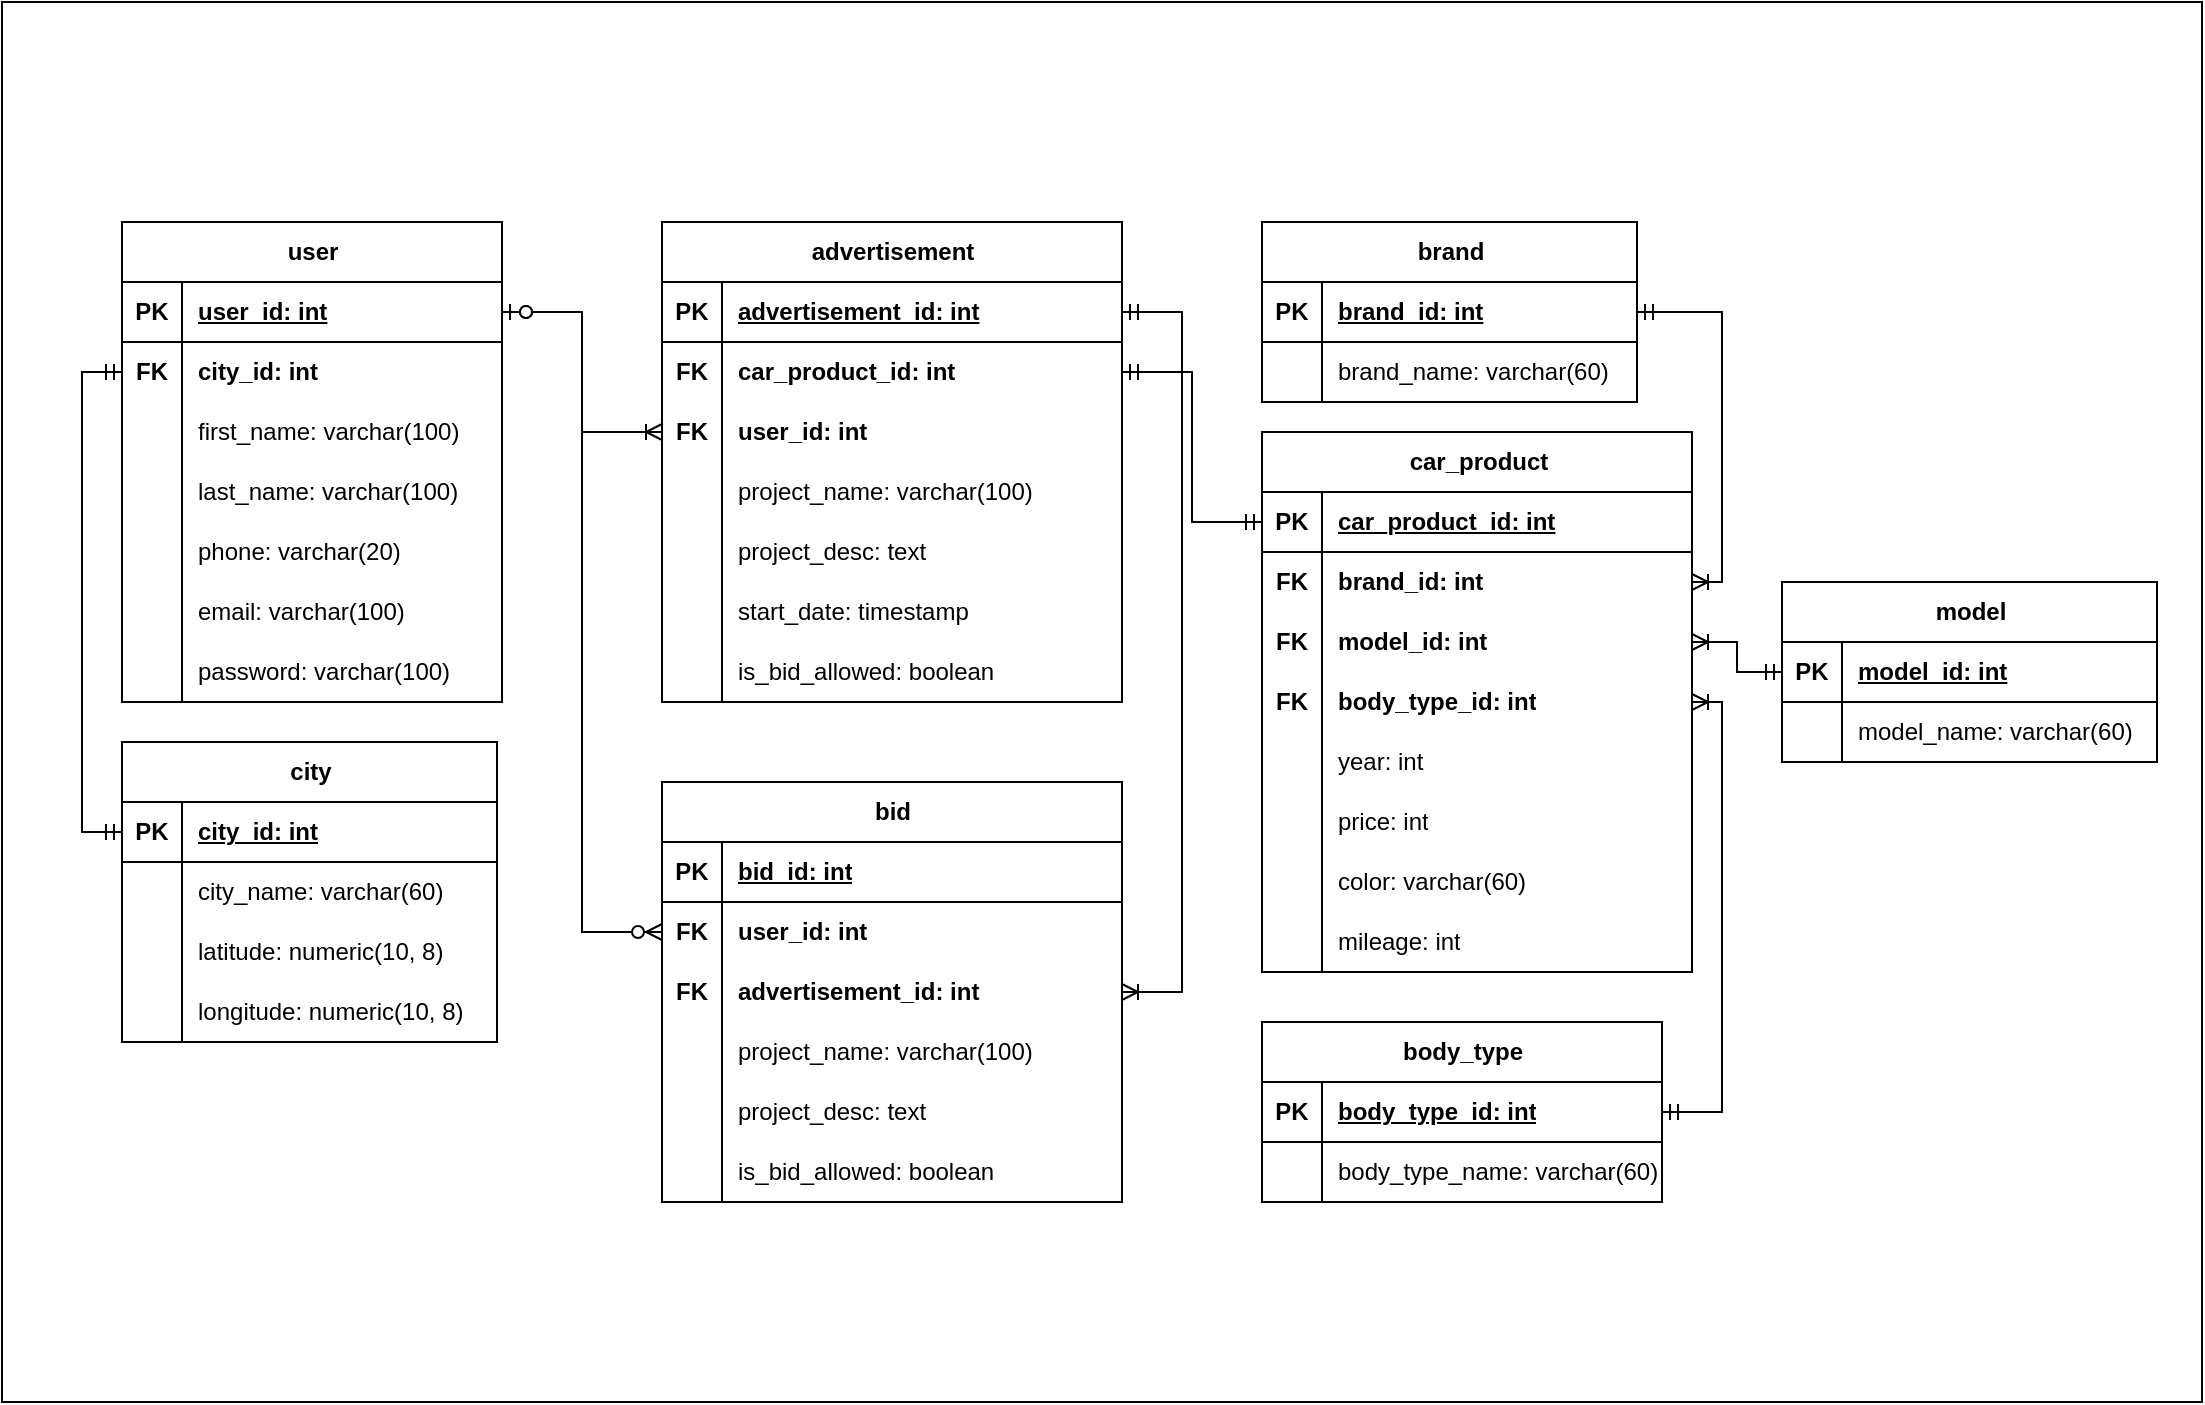 <mxfile version="21.1.2" type="device">
  <diagram name="Page-1" id="G2W9NmvGuuIv6xOR_CSA">
    <mxGraphModel dx="2284" dy="792" grid="1" gridSize="10" guides="1" tooltips="1" connect="1" arrows="1" fold="1" page="1" pageScale="1" pageWidth="850" pageHeight="1100" math="0" shadow="0">
      <root>
        <mxCell id="0" />
        <mxCell id="1" parent="0" />
        <mxCell id="LgS0YWZ09Wmk653hg-Xq-129" value="" style="rounded=0;whiteSpace=wrap;html=1;" parent="1" vertex="1">
          <mxGeometry x="-20" y="200" width="1100" height="700" as="geometry" />
        </mxCell>
        <mxCell id="LgS0YWZ09Wmk653hg-Xq-1" value="user" style="shape=table;startSize=30;container=1;collapsible=1;childLayout=tableLayout;fixedRows=1;rowLines=0;fontStyle=1;align=center;resizeLast=1;html=1;" parent="1" vertex="1">
          <mxGeometry x="40" y="310" width="190" height="240" as="geometry" />
        </mxCell>
        <mxCell id="LgS0YWZ09Wmk653hg-Xq-2" value="" style="shape=tableRow;horizontal=0;startSize=0;swimlaneHead=0;swimlaneBody=0;fillColor=none;collapsible=0;dropTarget=0;points=[[0,0.5],[1,0.5]];portConstraint=eastwest;top=0;left=0;right=0;bottom=1;" parent="LgS0YWZ09Wmk653hg-Xq-1" vertex="1">
          <mxGeometry y="30" width="190" height="30" as="geometry" />
        </mxCell>
        <mxCell id="LgS0YWZ09Wmk653hg-Xq-3" value="PK" style="shape=partialRectangle;connectable=0;fillColor=none;top=0;left=0;bottom=0;right=0;fontStyle=1;overflow=hidden;whiteSpace=wrap;html=1;" parent="LgS0YWZ09Wmk653hg-Xq-2" vertex="1">
          <mxGeometry width="30" height="30" as="geometry">
            <mxRectangle width="30" height="30" as="alternateBounds" />
          </mxGeometry>
        </mxCell>
        <mxCell id="LgS0YWZ09Wmk653hg-Xq-4" value="user_id: int" style="shape=partialRectangle;connectable=0;fillColor=none;top=0;left=0;bottom=0;right=0;align=left;spacingLeft=6;fontStyle=5;overflow=hidden;whiteSpace=wrap;html=1;" parent="LgS0YWZ09Wmk653hg-Xq-2" vertex="1">
          <mxGeometry x="30" width="160" height="30" as="geometry">
            <mxRectangle width="160" height="30" as="alternateBounds" />
          </mxGeometry>
        </mxCell>
        <mxCell id="LgS0YWZ09Wmk653hg-Xq-142" style="shape=tableRow;horizontal=0;startSize=0;swimlaneHead=0;swimlaneBody=0;fillColor=none;collapsible=0;dropTarget=0;points=[[0,0.5],[1,0.5]];portConstraint=eastwest;top=0;left=0;right=0;bottom=0;" parent="LgS0YWZ09Wmk653hg-Xq-1" vertex="1">
          <mxGeometry y="60" width="190" height="30" as="geometry" />
        </mxCell>
        <mxCell id="LgS0YWZ09Wmk653hg-Xq-143" value="&lt;b&gt;FK&lt;/b&gt;" style="shape=partialRectangle;connectable=0;fillColor=none;top=0;left=0;bottom=0;right=0;editable=1;overflow=hidden;whiteSpace=wrap;html=1;" parent="LgS0YWZ09Wmk653hg-Xq-142" vertex="1">
          <mxGeometry width="30" height="30" as="geometry">
            <mxRectangle width="30" height="30" as="alternateBounds" />
          </mxGeometry>
        </mxCell>
        <mxCell id="LgS0YWZ09Wmk653hg-Xq-144" value="&lt;b&gt;city_id: int&lt;/b&gt;" style="shape=partialRectangle;connectable=0;fillColor=none;top=0;left=0;bottom=0;right=0;align=left;spacingLeft=6;overflow=hidden;whiteSpace=wrap;html=1;" parent="LgS0YWZ09Wmk653hg-Xq-142" vertex="1">
          <mxGeometry x="30" width="160" height="30" as="geometry">
            <mxRectangle width="160" height="30" as="alternateBounds" />
          </mxGeometry>
        </mxCell>
        <mxCell id="LgS0YWZ09Wmk653hg-Xq-5" value="" style="shape=tableRow;horizontal=0;startSize=0;swimlaneHead=0;swimlaneBody=0;fillColor=none;collapsible=0;dropTarget=0;points=[[0,0.5],[1,0.5]];portConstraint=eastwest;top=0;left=0;right=0;bottom=0;" parent="LgS0YWZ09Wmk653hg-Xq-1" vertex="1">
          <mxGeometry y="90" width="190" height="30" as="geometry" />
        </mxCell>
        <mxCell id="LgS0YWZ09Wmk653hg-Xq-6" value="" style="shape=partialRectangle;connectable=0;fillColor=none;top=0;left=0;bottom=0;right=0;editable=1;overflow=hidden;whiteSpace=wrap;html=1;" parent="LgS0YWZ09Wmk653hg-Xq-5" vertex="1">
          <mxGeometry width="30" height="30" as="geometry">
            <mxRectangle width="30" height="30" as="alternateBounds" />
          </mxGeometry>
        </mxCell>
        <mxCell id="LgS0YWZ09Wmk653hg-Xq-7" value="first_name: varchar(100)&lt;span style=&quot;white-space: pre;&quot;&gt; &lt;/span&gt;" style="shape=partialRectangle;connectable=0;fillColor=none;top=0;left=0;bottom=0;right=0;align=left;spacingLeft=6;overflow=hidden;whiteSpace=wrap;html=1;" parent="LgS0YWZ09Wmk653hg-Xq-5" vertex="1">
          <mxGeometry x="30" width="160" height="30" as="geometry">
            <mxRectangle width="160" height="30" as="alternateBounds" />
          </mxGeometry>
        </mxCell>
        <mxCell id="LgS0YWZ09Wmk653hg-Xq-8" value="" style="shape=tableRow;horizontal=0;startSize=0;swimlaneHead=0;swimlaneBody=0;fillColor=none;collapsible=0;dropTarget=0;points=[[0,0.5],[1,0.5]];portConstraint=eastwest;top=0;left=0;right=0;bottom=0;" parent="LgS0YWZ09Wmk653hg-Xq-1" vertex="1">
          <mxGeometry y="120" width="190" height="30" as="geometry" />
        </mxCell>
        <mxCell id="LgS0YWZ09Wmk653hg-Xq-9" value="" style="shape=partialRectangle;connectable=0;fillColor=none;top=0;left=0;bottom=0;right=0;editable=1;overflow=hidden;whiteSpace=wrap;html=1;" parent="LgS0YWZ09Wmk653hg-Xq-8" vertex="1">
          <mxGeometry width="30" height="30" as="geometry">
            <mxRectangle width="30" height="30" as="alternateBounds" />
          </mxGeometry>
        </mxCell>
        <mxCell id="LgS0YWZ09Wmk653hg-Xq-10" value="last_name: varchar(100)" style="shape=partialRectangle;connectable=0;fillColor=none;top=0;left=0;bottom=0;right=0;align=left;spacingLeft=6;overflow=hidden;whiteSpace=wrap;html=1;" parent="LgS0YWZ09Wmk653hg-Xq-8" vertex="1">
          <mxGeometry x="30" width="160" height="30" as="geometry">
            <mxRectangle width="160" height="30" as="alternateBounds" />
          </mxGeometry>
        </mxCell>
        <mxCell id="LgS0YWZ09Wmk653hg-Xq-11" value="" style="shape=tableRow;horizontal=0;startSize=0;swimlaneHead=0;swimlaneBody=0;fillColor=none;collapsible=0;dropTarget=0;points=[[0,0.5],[1,0.5]];portConstraint=eastwest;top=0;left=0;right=0;bottom=0;" parent="LgS0YWZ09Wmk653hg-Xq-1" vertex="1">
          <mxGeometry y="150" width="190" height="30" as="geometry" />
        </mxCell>
        <mxCell id="LgS0YWZ09Wmk653hg-Xq-12" value="" style="shape=partialRectangle;connectable=0;fillColor=none;top=0;left=0;bottom=0;right=0;editable=1;overflow=hidden;whiteSpace=wrap;html=1;" parent="LgS0YWZ09Wmk653hg-Xq-11" vertex="1">
          <mxGeometry width="30" height="30" as="geometry">
            <mxRectangle width="30" height="30" as="alternateBounds" />
          </mxGeometry>
        </mxCell>
        <mxCell id="LgS0YWZ09Wmk653hg-Xq-13" value="phone: varchar(20)" style="shape=partialRectangle;connectable=0;fillColor=none;top=0;left=0;bottom=0;right=0;align=left;spacingLeft=6;overflow=hidden;whiteSpace=wrap;html=1;" parent="LgS0YWZ09Wmk653hg-Xq-11" vertex="1">
          <mxGeometry x="30" width="160" height="30" as="geometry">
            <mxRectangle width="160" height="30" as="alternateBounds" />
          </mxGeometry>
        </mxCell>
        <mxCell id="LgS0YWZ09Wmk653hg-Xq-130" style="shape=tableRow;horizontal=0;startSize=0;swimlaneHead=0;swimlaneBody=0;fillColor=none;collapsible=0;dropTarget=0;points=[[0,0.5],[1,0.5]];portConstraint=eastwest;top=0;left=0;right=0;bottom=0;" parent="LgS0YWZ09Wmk653hg-Xq-1" vertex="1">
          <mxGeometry y="180" width="190" height="30" as="geometry" />
        </mxCell>
        <mxCell id="LgS0YWZ09Wmk653hg-Xq-131" style="shape=partialRectangle;connectable=0;fillColor=none;top=0;left=0;bottom=0;right=0;editable=1;overflow=hidden;whiteSpace=wrap;html=1;" parent="LgS0YWZ09Wmk653hg-Xq-130" vertex="1">
          <mxGeometry width="30" height="30" as="geometry">
            <mxRectangle width="30" height="30" as="alternateBounds" />
          </mxGeometry>
        </mxCell>
        <mxCell id="LgS0YWZ09Wmk653hg-Xq-132" value="email: varchar(100)" style="shape=partialRectangle;connectable=0;fillColor=none;top=0;left=0;bottom=0;right=0;align=left;spacingLeft=6;overflow=hidden;whiteSpace=wrap;html=1;" parent="LgS0YWZ09Wmk653hg-Xq-130" vertex="1">
          <mxGeometry x="30" width="160" height="30" as="geometry">
            <mxRectangle width="160" height="30" as="alternateBounds" />
          </mxGeometry>
        </mxCell>
        <mxCell id="LgS0YWZ09Wmk653hg-Xq-136" style="shape=tableRow;horizontal=0;startSize=0;swimlaneHead=0;swimlaneBody=0;fillColor=none;collapsible=0;dropTarget=0;points=[[0,0.5],[1,0.5]];portConstraint=eastwest;top=0;left=0;right=0;bottom=0;" parent="LgS0YWZ09Wmk653hg-Xq-1" vertex="1">
          <mxGeometry y="210" width="190" height="30" as="geometry" />
        </mxCell>
        <mxCell id="LgS0YWZ09Wmk653hg-Xq-137" style="shape=partialRectangle;connectable=0;fillColor=none;top=0;left=0;bottom=0;right=0;editable=1;overflow=hidden;whiteSpace=wrap;html=1;" parent="LgS0YWZ09Wmk653hg-Xq-136" vertex="1">
          <mxGeometry width="30" height="30" as="geometry">
            <mxRectangle width="30" height="30" as="alternateBounds" />
          </mxGeometry>
        </mxCell>
        <mxCell id="LgS0YWZ09Wmk653hg-Xq-138" value="password: varchar(100)" style="shape=partialRectangle;connectable=0;fillColor=none;top=0;left=0;bottom=0;right=0;align=left;spacingLeft=6;overflow=hidden;whiteSpace=wrap;html=1;" parent="LgS0YWZ09Wmk653hg-Xq-136" vertex="1">
          <mxGeometry x="30" width="160" height="30" as="geometry">
            <mxRectangle width="160" height="30" as="alternateBounds" />
          </mxGeometry>
        </mxCell>
        <mxCell id="LgS0YWZ09Wmk653hg-Xq-17" value="city" style="shape=table;startSize=30;container=1;collapsible=1;childLayout=tableLayout;fixedRows=1;rowLines=0;fontStyle=1;align=center;resizeLast=1;html=1;" parent="1" vertex="1">
          <mxGeometry x="40" y="570" width="187.5" height="150" as="geometry" />
        </mxCell>
        <mxCell id="LgS0YWZ09Wmk653hg-Xq-18" value="" style="shape=tableRow;horizontal=0;startSize=0;swimlaneHead=0;swimlaneBody=0;fillColor=none;collapsible=0;dropTarget=0;points=[[0,0.5],[1,0.5]];portConstraint=eastwest;top=0;left=0;right=0;bottom=1;" parent="LgS0YWZ09Wmk653hg-Xq-17" vertex="1">
          <mxGeometry y="30" width="187.5" height="30" as="geometry" />
        </mxCell>
        <mxCell id="LgS0YWZ09Wmk653hg-Xq-19" value="PK" style="shape=partialRectangle;connectable=0;fillColor=none;top=0;left=0;bottom=0;right=0;fontStyle=1;overflow=hidden;whiteSpace=wrap;html=1;" parent="LgS0YWZ09Wmk653hg-Xq-18" vertex="1">
          <mxGeometry width="30" height="30" as="geometry">
            <mxRectangle width="30" height="30" as="alternateBounds" />
          </mxGeometry>
        </mxCell>
        <mxCell id="LgS0YWZ09Wmk653hg-Xq-20" value="city_id: int" style="shape=partialRectangle;connectable=0;fillColor=none;top=0;left=0;bottom=0;right=0;align=left;spacingLeft=6;fontStyle=5;overflow=hidden;whiteSpace=wrap;html=1;" parent="LgS0YWZ09Wmk653hg-Xq-18" vertex="1">
          <mxGeometry x="30" width="157.5" height="30" as="geometry">
            <mxRectangle width="157.5" height="30" as="alternateBounds" />
          </mxGeometry>
        </mxCell>
        <mxCell id="LgS0YWZ09Wmk653hg-Xq-21" value="" style="shape=tableRow;horizontal=0;startSize=0;swimlaneHead=0;swimlaneBody=0;fillColor=none;collapsible=0;dropTarget=0;points=[[0,0.5],[1,0.5]];portConstraint=eastwest;top=0;left=0;right=0;bottom=0;" parent="LgS0YWZ09Wmk653hg-Xq-17" vertex="1">
          <mxGeometry y="60" width="187.5" height="30" as="geometry" />
        </mxCell>
        <mxCell id="LgS0YWZ09Wmk653hg-Xq-22" value="" style="shape=partialRectangle;connectable=0;fillColor=none;top=0;left=0;bottom=0;right=0;editable=1;overflow=hidden;whiteSpace=wrap;html=1;" parent="LgS0YWZ09Wmk653hg-Xq-21" vertex="1">
          <mxGeometry width="30" height="30" as="geometry">
            <mxRectangle width="30" height="30" as="alternateBounds" />
          </mxGeometry>
        </mxCell>
        <mxCell id="LgS0YWZ09Wmk653hg-Xq-23" value="city_name: varchar(60)" style="shape=partialRectangle;connectable=0;fillColor=none;top=0;left=0;bottom=0;right=0;align=left;spacingLeft=6;overflow=hidden;whiteSpace=wrap;html=1;" parent="LgS0YWZ09Wmk653hg-Xq-21" vertex="1">
          <mxGeometry x="30" width="157.5" height="30" as="geometry">
            <mxRectangle width="157.5" height="30" as="alternateBounds" />
          </mxGeometry>
        </mxCell>
        <mxCell id="LgS0YWZ09Wmk653hg-Xq-24" value="" style="shape=tableRow;horizontal=0;startSize=0;swimlaneHead=0;swimlaneBody=0;fillColor=none;collapsible=0;dropTarget=0;points=[[0,0.5],[1,0.5]];portConstraint=eastwest;top=0;left=0;right=0;bottom=0;" parent="LgS0YWZ09Wmk653hg-Xq-17" vertex="1">
          <mxGeometry y="90" width="187.5" height="30" as="geometry" />
        </mxCell>
        <mxCell id="LgS0YWZ09Wmk653hg-Xq-25" value="" style="shape=partialRectangle;connectable=0;fillColor=none;top=0;left=0;bottom=0;right=0;editable=1;overflow=hidden;whiteSpace=wrap;html=1;" parent="LgS0YWZ09Wmk653hg-Xq-24" vertex="1">
          <mxGeometry width="30" height="30" as="geometry">
            <mxRectangle width="30" height="30" as="alternateBounds" />
          </mxGeometry>
        </mxCell>
        <mxCell id="LgS0YWZ09Wmk653hg-Xq-26" value="latitude: numeric(10, 8)" style="shape=partialRectangle;connectable=0;fillColor=none;top=0;left=0;bottom=0;right=0;align=left;spacingLeft=6;overflow=hidden;whiteSpace=wrap;html=1;" parent="LgS0YWZ09Wmk653hg-Xq-24" vertex="1">
          <mxGeometry x="30" width="157.5" height="30" as="geometry">
            <mxRectangle width="157.5" height="30" as="alternateBounds" />
          </mxGeometry>
        </mxCell>
        <mxCell id="WrSsebovWxgs56phDzbP-4" style="shape=tableRow;horizontal=0;startSize=0;swimlaneHead=0;swimlaneBody=0;fillColor=none;collapsible=0;dropTarget=0;points=[[0,0.5],[1,0.5]];portConstraint=eastwest;top=0;left=0;right=0;bottom=0;" vertex="1" parent="LgS0YWZ09Wmk653hg-Xq-17">
          <mxGeometry y="120" width="187.5" height="30" as="geometry" />
        </mxCell>
        <mxCell id="WrSsebovWxgs56phDzbP-5" style="shape=partialRectangle;connectable=0;fillColor=none;top=0;left=0;bottom=0;right=0;editable=1;overflow=hidden;whiteSpace=wrap;html=1;" vertex="1" parent="WrSsebovWxgs56phDzbP-4">
          <mxGeometry width="30" height="30" as="geometry">
            <mxRectangle width="30" height="30" as="alternateBounds" />
          </mxGeometry>
        </mxCell>
        <mxCell id="WrSsebovWxgs56phDzbP-6" value="longitude: numeric(10, 8)" style="shape=partialRectangle;connectable=0;fillColor=none;top=0;left=0;bottom=0;right=0;align=left;spacingLeft=6;overflow=hidden;whiteSpace=wrap;html=1;" vertex="1" parent="WrSsebovWxgs56phDzbP-4">
          <mxGeometry x="30" width="157.5" height="30" as="geometry">
            <mxRectangle width="157.5" height="30" as="alternateBounds" />
          </mxGeometry>
        </mxCell>
        <mxCell id="LgS0YWZ09Wmk653hg-Xq-36" value="advertisement" style="shape=table;startSize=30;container=1;collapsible=1;childLayout=tableLayout;fixedRows=1;rowLines=0;fontStyle=1;align=center;resizeLast=1;html=1;" parent="1" vertex="1">
          <mxGeometry x="310" y="310" width="230" height="240" as="geometry" />
        </mxCell>
        <mxCell id="LgS0YWZ09Wmk653hg-Xq-37" value="" style="shape=tableRow;horizontal=0;startSize=0;swimlaneHead=0;swimlaneBody=0;fillColor=none;collapsible=0;dropTarget=0;points=[[0,0.5],[1,0.5]];portConstraint=eastwest;top=0;left=0;right=0;bottom=1;" parent="LgS0YWZ09Wmk653hg-Xq-36" vertex="1">
          <mxGeometry y="30" width="230" height="30" as="geometry" />
        </mxCell>
        <mxCell id="LgS0YWZ09Wmk653hg-Xq-38" value="PK" style="shape=partialRectangle;connectable=0;fillColor=none;top=0;left=0;bottom=0;right=0;fontStyle=1;overflow=hidden;whiteSpace=wrap;html=1;" parent="LgS0YWZ09Wmk653hg-Xq-37" vertex="1">
          <mxGeometry width="30" height="30" as="geometry">
            <mxRectangle width="30" height="30" as="alternateBounds" />
          </mxGeometry>
        </mxCell>
        <mxCell id="LgS0YWZ09Wmk653hg-Xq-39" value="advertisement_id: int" style="shape=partialRectangle;connectable=0;fillColor=none;top=0;left=0;bottom=0;right=0;align=left;spacingLeft=6;fontStyle=5;overflow=hidden;whiteSpace=wrap;html=1;" parent="LgS0YWZ09Wmk653hg-Xq-37" vertex="1">
          <mxGeometry x="30" width="200" height="30" as="geometry">
            <mxRectangle width="200" height="30" as="alternateBounds" />
          </mxGeometry>
        </mxCell>
        <mxCell id="LgS0YWZ09Wmk653hg-Xq-40" value="" style="shape=tableRow;horizontal=0;startSize=0;swimlaneHead=0;swimlaneBody=0;fillColor=none;collapsible=0;dropTarget=0;points=[[0,0.5],[1,0.5]];portConstraint=eastwest;top=0;left=0;right=0;bottom=0;" parent="LgS0YWZ09Wmk653hg-Xq-36" vertex="1">
          <mxGeometry y="60" width="230" height="30" as="geometry" />
        </mxCell>
        <mxCell id="LgS0YWZ09Wmk653hg-Xq-41" value="&lt;b&gt;FK&lt;/b&gt;" style="shape=partialRectangle;connectable=0;fillColor=none;top=0;left=0;bottom=0;right=0;editable=1;overflow=hidden;whiteSpace=wrap;html=1;" parent="LgS0YWZ09Wmk653hg-Xq-40" vertex="1">
          <mxGeometry width="30" height="30" as="geometry">
            <mxRectangle width="30" height="30" as="alternateBounds" />
          </mxGeometry>
        </mxCell>
        <mxCell id="LgS0YWZ09Wmk653hg-Xq-42" value="&lt;b&gt;car_product_id: int&lt;/b&gt;" style="shape=partialRectangle;connectable=0;fillColor=none;top=0;left=0;bottom=0;right=0;align=left;spacingLeft=6;overflow=hidden;whiteSpace=wrap;html=1;" parent="LgS0YWZ09Wmk653hg-Xq-40" vertex="1">
          <mxGeometry x="30" width="200" height="30" as="geometry">
            <mxRectangle width="200" height="30" as="alternateBounds" />
          </mxGeometry>
        </mxCell>
        <mxCell id="LgS0YWZ09Wmk653hg-Xq-43" value="" style="shape=tableRow;horizontal=0;startSize=0;swimlaneHead=0;swimlaneBody=0;fillColor=none;collapsible=0;dropTarget=0;points=[[0,0.5],[1,0.5]];portConstraint=eastwest;top=0;left=0;right=0;bottom=0;" parent="LgS0YWZ09Wmk653hg-Xq-36" vertex="1">
          <mxGeometry y="90" width="230" height="30" as="geometry" />
        </mxCell>
        <mxCell id="LgS0YWZ09Wmk653hg-Xq-44" value="&lt;b&gt;FK&lt;/b&gt;" style="shape=partialRectangle;connectable=0;fillColor=none;top=0;left=0;bottom=0;right=0;editable=1;overflow=hidden;whiteSpace=wrap;html=1;" parent="LgS0YWZ09Wmk653hg-Xq-43" vertex="1">
          <mxGeometry width="30" height="30" as="geometry">
            <mxRectangle width="30" height="30" as="alternateBounds" />
          </mxGeometry>
        </mxCell>
        <mxCell id="LgS0YWZ09Wmk653hg-Xq-45" value="&lt;b&gt;user_id: int&lt;/b&gt;" style="shape=partialRectangle;connectable=0;fillColor=none;top=0;left=0;bottom=0;right=0;align=left;spacingLeft=6;overflow=hidden;whiteSpace=wrap;html=1;" parent="LgS0YWZ09Wmk653hg-Xq-43" vertex="1">
          <mxGeometry x="30" width="200" height="30" as="geometry">
            <mxRectangle width="200" height="30" as="alternateBounds" />
          </mxGeometry>
        </mxCell>
        <mxCell id="LgS0YWZ09Wmk653hg-Xq-49" style="shape=tableRow;horizontal=0;startSize=0;swimlaneHead=0;swimlaneBody=0;fillColor=none;collapsible=0;dropTarget=0;points=[[0,0.5],[1,0.5]];portConstraint=eastwest;top=0;left=0;right=0;bottom=0;" parent="LgS0YWZ09Wmk653hg-Xq-36" vertex="1">
          <mxGeometry y="120" width="230" height="30" as="geometry" />
        </mxCell>
        <mxCell id="LgS0YWZ09Wmk653hg-Xq-50" style="shape=partialRectangle;connectable=0;fillColor=none;top=0;left=0;bottom=0;right=0;editable=1;overflow=hidden;whiteSpace=wrap;html=1;" parent="LgS0YWZ09Wmk653hg-Xq-49" vertex="1">
          <mxGeometry width="30" height="30" as="geometry">
            <mxRectangle width="30" height="30" as="alternateBounds" />
          </mxGeometry>
        </mxCell>
        <mxCell id="LgS0YWZ09Wmk653hg-Xq-51" value="project_name: varchar(100)" style="shape=partialRectangle;connectable=0;fillColor=none;top=0;left=0;bottom=0;right=0;align=left;spacingLeft=6;overflow=hidden;whiteSpace=wrap;html=1;" parent="LgS0YWZ09Wmk653hg-Xq-49" vertex="1">
          <mxGeometry x="30" width="200" height="30" as="geometry">
            <mxRectangle width="200" height="30" as="alternateBounds" />
          </mxGeometry>
        </mxCell>
        <mxCell id="LgS0YWZ09Wmk653hg-Xq-139" style="shape=tableRow;horizontal=0;startSize=0;swimlaneHead=0;swimlaneBody=0;fillColor=none;collapsible=0;dropTarget=0;points=[[0,0.5],[1,0.5]];portConstraint=eastwest;top=0;left=0;right=0;bottom=0;" parent="LgS0YWZ09Wmk653hg-Xq-36" vertex="1">
          <mxGeometry y="150" width="230" height="30" as="geometry" />
        </mxCell>
        <mxCell id="LgS0YWZ09Wmk653hg-Xq-140" style="shape=partialRectangle;connectable=0;fillColor=none;top=0;left=0;bottom=0;right=0;editable=1;overflow=hidden;whiteSpace=wrap;html=1;" parent="LgS0YWZ09Wmk653hg-Xq-139" vertex="1">
          <mxGeometry width="30" height="30" as="geometry">
            <mxRectangle width="30" height="30" as="alternateBounds" />
          </mxGeometry>
        </mxCell>
        <mxCell id="LgS0YWZ09Wmk653hg-Xq-141" value="project_desc: text" style="shape=partialRectangle;connectable=0;fillColor=none;top=0;left=0;bottom=0;right=0;align=left;spacingLeft=6;overflow=hidden;whiteSpace=wrap;html=1;" parent="LgS0YWZ09Wmk653hg-Xq-139" vertex="1">
          <mxGeometry x="30" width="200" height="30" as="geometry">
            <mxRectangle width="200" height="30" as="alternateBounds" />
          </mxGeometry>
        </mxCell>
        <mxCell id="LgS0YWZ09Wmk653hg-Xq-107" style="shape=tableRow;horizontal=0;startSize=0;swimlaneHead=0;swimlaneBody=0;fillColor=none;collapsible=0;dropTarget=0;points=[[0,0.5],[1,0.5]];portConstraint=eastwest;top=0;left=0;right=0;bottom=0;" parent="LgS0YWZ09Wmk653hg-Xq-36" vertex="1">
          <mxGeometry y="180" width="230" height="30" as="geometry" />
        </mxCell>
        <mxCell id="LgS0YWZ09Wmk653hg-Xq-108" style="shape=partialRectangle;connectable=0;fillColor=none;top=0;left=0;bottom=0;right=0;editable=1;overflow=hidden;whiteSpace=wrap;html=1;" parent="LgS0YWZ09Wmk653hg-Xq-107" vertex="1">
          <mxGeometry width="30" height="30" as="geometry">
            <mxRectangle width="30" height="30" as="alternateBounds" />
          </mxGeometry>
        </mxCell>
        <mxCell id="LgS0YWZ09Wmk653hg-Xq-109" value="start_date: timestamp" style="shape=partialRectangle;connectable=0;fillColor=none;top=0;left=0;bottom=0;right=0;align=left;spacingLeft=6;overflow=hidden;whiteSpace=wrap;html=1;" parent="LgS0YWZ09Wmk653hg-Xq-107" vertex="1">
          <mxGeometry x="30" width="200" height="30" as="geometry">
            <mxRectangle width="200" height="30" as="alternateBounds" />
          </mxGeometry>
        </mxCell>
        <mxCell id="LgS0YWZ09Wmk653hg-Xq-104" style="shape=tableRow;horizontal=0;startSize=0;swimlaneHead=0;swimlaneBody=0;fillColor=none;collapsible=0;dropTarget=0;points=[[0,0.5],[1,0.5]];portConstraint=eastwest;top=0;left=0;right=0;bottom=0;" parent="LgS0YWZ09Wmk653hg-Xq-36" vertex="1">
          <mxGeometry y="210" width="230" height="30" as="geometry" />
        </mxCell>
        <mxCell id="LgS0YWZ09Wmk653hg-Xq-105" style="shape=partialRectangle;connectable=0;fillColor=none;top=0;left=0;bottom=0;right=0;editable=1;overflow=hidden;whiteSpace=wrap;html=1;" parent="LgS0YWZ09Wmk653hg-Xq-104" vertex="1">
          <mxGeometry width="30" height="30" as="geometry">
            <mxRectangle width="30" height="30" as="alternateBounds" />
          </mxGeometry>
        </mxCell>
        <mxCell id="LgS0YWZ09Wmk653hg-Xq-106" value="is_bid_allowed: boolean" style="shape=partialRectangle;connectable=0;fillColor=none;top=0;left=0;bottom=0;right=0;align=left;spacingLeft=6;overflow=hidden;whiteSpace=wrap;html=1;" parent="LgS0YWZ09Wmk653hg-Xq-104" vertex="1">
          <mxGeometry x="30" width="200" height="30" as="geometry">
            <mxRectangle width="200" height="30" as="alternateBounds" />
          </mxGeometry>
        </mxCell>
        <mxCell id="LgS0YWZ09Wmk653hg-Xq-100" value="" style="edgeStyle=orthogonalEdgeStyle;fontSize=12;html=1;endArrow=ERmandOne;startArrow=ERmandOne;rounded=0;entryX=0;entryY=0.5;entryDx=0;entryDy=0;exitX=0;exitY=0.5;exitDx=0;exitDy=0;" parent="1" source="LgS0YWZ09Wmk653hg-Xq-142" target="LgS0YWZ09Wmk653hg-Xq-18" edge="1">
          <mxGeometry width="100" height="100" relative="1" as="geometry">
            <mxPoint x="40" y="390" as="sourcePoint" />
            <mxPoint x="380" y="200" as="targetPoint" />
            <Array as="points">
              <mxPoint x="20" y="385" />
              <mxPoint x="20" y="615" />
            </Array>
          </mxGeometry>
        </mxCell>
        <mxCell id="WrSsebovWxgs56phDzbP-7" value="car_product" style="shape=table;startSize=30;container=1;collapsible=1;childLayout=tableLayout;fixedRows=1;rowLines=0;fontStyle=1;align=center;resizeLast=1;html=1;" vertex="1" parent="1">
          <mxGeometry x="610" y="415" width="215" height="270" as="geometry" />
        </mxCell>
        <mxCell id="WrSsebovWxgs56phDzbP-8" value="" style="shape=tableRow;horizontal=0;startSize=0;swimlaneHead=0;swimlaneBody=0;fillColor=none;collapsible=0;dropTarget=0;points=[[0,0.5],[1,0.5]];portConstraint=eastwest;top=0;left=0;right=0;bottom=1;" vertex="1" parent="WrSsebovWxgs56phDzbP-7">
          <mxGeometry y="30" width="215" height="30" as="geometry" />
        </mxCell>
        <mxCell id="WrSsebovWxgs56phDzbP-9" value="PK" style="shape=partialRectangle;connectable=0;fillColor=none;top=0;left=0;bottom=0;right=0;fontStyle=1;overflow=hidden;whiteSpace=wrap;html=1;" vertex="1" parent="WrSsebovWxgs56phDzbP-8">
          <mxGeometry width="30" height="30" as="geometry">
            <mxRectangle width="30" height="30" as="alternateBounds" />
          </mxGeometry>
        </mxCell>
        <mxCell id="WrSsebovWxgs56phDzbP-10" value="car_product_id: int" style="shape=partialRectangle;connectable=0;fillColor=none;top=0;left=0;bottom=0;right=0;align=left;spacingLeft=6;fontStyle=5;overflow=hidden;whiteSpace=wrap;html=1;" vertex="1" parent="WrSsebovWxgs56phDzbP-8">
          <mxGeometry x="30" width="185" height="30" as="geometry">
            <mxRectangle width="185" height="30" as="alternateBounds" />
          </mxGeometry>
        </mxCell>
        <mxCell id="WrSsebovWxgs56phDzbP-11" value="" style="shape=tableRow;horizontal=0;startSize=0;swimlaneHead=0;swimlaneBody=0;fillColor=none;collapsible=0;dropTarget=0;points=[[0,0.5],[1,0.5]];portConstraint=eastwest;top=0;left=0;right=0;bottom=0;" vertex="1" parent="WrSsebovWxgs56phDzbP-7">
          <mxGeometry y="60" width="215" height="30" as="geometry" />
        </mxCell>
        <mxCell id="WrSsebovWxgs56phDzbP-12" value="&lt;b&gt;FK&lt;/b&gt;" style="shape=partialRectangle;connectable=0;fillColor=none;top=0;left=0;bottom=0;right=0;editable=1;overflow=hidden;whiteSpace=wrap;html=1;" vertex="1" parent="WrSsebovWxgs56phDzbP-11">
          <mxGeometry width="30" height="30" as="geometry">
            <mxRectangle width="30" height="30" as="alternateBounds" />
          </mxGeometry>
        </mxCell>
        <mxCell id="WrSsebovWxgs56phDzbP-13" value="&lt;b&gt;brand_id: int&lt;/b&gt;" style="shape=partialRectangle;connectable=0;fillColor=none;top=0;left=0;bottom=0;right=0;align=left;spacingLeft=6;overflow=hidden;whiteSpace=wrap;html=1;" vertex="1" parent="WrSsebovWxgs56phDzbP-11">
          <mxGeometry x="30" width="185" height="30" as="geometry">
            <mxRectangle width="185" height="30" as="alternateBounds" />
          </mxGeometry>
        </mxCell>
        <mxCell id="WrSsebovWxgs56phDzbP-14" value="" style="shape=tableRow;horizontal=0;startSize=0;swimlaneHead=0;swimlaneBody=0;fillColor=none;collapsible=0;dropTarget=0;points=[[0,0.5],[1,0.5]];portConstraint=eastwest;top=0;left=0;right=0;bottom=0;" vertex="1" parent="WrSsebovWxgs56phDzbP-7">
          <mxGeometry y="90" width="215" height="30" as="geometry" />
        </mxCell>
        <mxCell id="WrSsebovWxgs56phDzbP-15" value="&lt;b&gt;FK&lt;/b&gt;" style="shape=partialRectangle;connectable=0;fillColor=none;top=0;left=0;bottom=0;right=0;editable=1;overflow=hidden;whiteSpace=wrap;html=1;" vertex="1" parent="WrSsebovWxgs56phDzbP-14">
          <mxGeometry width="30" height="30" as="geometry">
            <mxRectangle width="30" height="30" as="alternateBounds" />
          </mxGeometry>
        </mxCell>
        <mxCell id="WrSsebovWxgs56phDzbP-16" value="&lt;b&gt;model_id: int&lt;/b&gt;" style="shape=partialRectangle;connectable=0;fillColor=none;top=0;left=0;bottom=0;right=0;align=left;spacingLeft=6;overflow=hidden;whiteSpace=wrap;html=1;" vertex="1" parent="WrSsebovWxgs56phDzbP-14">
          <mxGeometry x="30" width="185" height="30" as="geometry">
            <mxRectangle width="185" height="30" as="alternateBounds" />
          </mxGeometry>
        </mxCell>
        <mxCell id="WrSsebovWxgs56phDzbP-17" style="shape=tableRow;horizontal=0;startSize=0;swimlaneHead=0;swimlaneBody=0;fillColor=none;collapsible=0;dropTarget=0;points=[[0,0.5],[1,0.5]];portConstraint=eastwest;top=0;left=0;right=0;bottom=0;" vertex="1" parent="WrSsebovWxgs56phDzbP-7">
          <mxGeometry y="120" width="215" height="30" as="geometry" />
        </mxCell>
        <mxCell id="WrSsebovWxgs56phDzbP-18" value="&lt;b&gt;FK&lt;/b&gt;" style="shape=partialRectangle;connectable=0;fillColor=none;top=0;left=0;bottom=0;right=0;editable=1;overflow=hidden;whiteSpace=wrap;html=1;" vertex="1" parent="WrSsebovWxgs56phDzbP-17">
          <mxGeometry width="30" height="30" as="geometry">
            <mxRectangle width="30" height="30" as="alternateBounds" />
          </mxGeometry>
        </mxCell>
        <mxCell id="WrSsebovWxgs56phDzbP-19" value="&lt;b&gt;body_type_id: int&lt;/b&gt;" style="shape=partialRectangle;connectable=0;fillColor=none;top=0;left=0;bottom=0;right=0;align=left;spacingLeft=6;overflow=hidden;whiteSpace=wrap;html=1;" vertex="1" parent="WrSsebovWxgs56phDzbP-17">
          <mxGeometry x="30" width="185" height="30" as="geometry">
            <mxRectangle width="185" height="30" as="alternateBounds" />
          </mxGeometry>
        </mxCell>
        <mxCell id="WrSsebovWxgs56phDzbP-23" style="shape=tableRow;horizontal=0;startSize=0;swimlaneHead=0;swimlaneBody=0;fillColor=none;collapsible=0;dropTarget=0;points=[[0,0.5],[1,0.5]];portConstraint=eastwest;top=0;left=0;right=0;bottom=0;" vertex="1" parent="WrSsebovWxgs56phDzbP-7">
          <mxGeometry y="150" width="215" height="30" as="geometry" />
        </mxCell>
        <mxCell id="WrSsebovWxgs56phDzbP-24" style="shape=partialRectangle;connectable=0;fillColor=none;top=0;left=0;bottom=0;right=0;editable=1;overflow=hidden;whiteSpace=wrap;html=1;" vertex="1" parent="WrSsebovWxgs56phDzbP-23">
          <mxGeometry width="30" height="30" as="geometry">
            <mxRectangle width="30" height="30" as="alternateBounds" />
          </mxGeometry>
        </mxCell>
        <mxCell id="WrSsebovWxgs56phDzbP-25" value="year: int" style="shape=partialRectangle;connectable=0;fillColor=none;top=0;left=0;bottom=0;right=0;align=left;spacingLeft=6;overflow=hidden;whiteSpace=wrap;html=1;" vertex="1" parent="WrSsebovWxgs56phDzbP-23">
          <mxGeometry x="30" width="185" height="30" as="geometry">
            <mxRectangle width="185" height="30" as="alternateBounds" />
          </mxGeometry>
        </mxCell>
        <mxCell id="WrSsebovWxgs56phDzbP-20" style="shape=tableRow;horizontal=0;startSize=0;swimlaneHead=0;swimlaneBody=0;fillColor=none;collapsible=0;dropTarget=0;points=[[0,0.5],[1,0.5]];portConstraint=eastwest;top=0;left=0;right=0;bottom=0;" vertex="1" parent="WrSsebovWxgs56phDzbP-7">
          <mxGeometry y="180" width="215" height="30" as="geometry" />
        </mxCell>
        <mxCell id="WrSsebovWxgs56phDzbP-21" style="shape=partialRectangle;connectable=0;fillColor=none;top=0;left=0;bottom=0;right=0;editable=1;overflow=hidden;whiteSpace=wrap;html=1;" vertex="1" parent="WrSsebovWxgs56phDzbP-20">
          <mxGeometry width="30" height="30" as="geometry">
            <mxRectangle width="30" height="30" as="alternateBounds" />
          </mxGeometry>
        </mxCell>
        <mxCell id="WrSsebovWxgs56phDzbP-22" value="price: int" style="shape=partialRectangle;connectable=0;fillColor=none;top=0;left=0;bottom=0;right=0;align=left;spacingLeft=6;overflow=hidden;whiteSpace=wrap;html=1;" vertex="1" parent="WrSsebovWxgs56phDzbP-20">
          <mxGeometry x="30" width="185" height="30" as="geometry">
            <mxRectangle width="185" height="30" as="alternateBounds" />
          </mxGeometry>
        </mxCell>
        <mxCell id="WrSsebovWxgs56phDzbP-55" style="shape=tableRow;horizontal=0;startSize=0;swimlaneHead=0;swimlaneBody=0;fillColor=none;collapsible=0;dropTarget=0;points=[[0,0.5],[1,0.5]];portConstraint=eastwest;top=0;left=0;right=0;bottom=0;" vertex="1" parent="WrSsebovWxgs56phDzbP-7">
          <mxGeometry y="210" width="215" height="30" as="geometry" />
        </mxCell>
        <mxCell id="WrSsebovWxgs56phDzbP-56" style="shape=partialRectangle;connectable=0;fillColor=none;top=0;left=0;bottom=0;right=0;editable=1;overflow=hidden;whiteSpace=wrap;html=1;" vertex="1" parent="WrSsebovWxgs56phDzbP-55">
          <mxGeometry width="30" height="30" as="geometry">
            <mxRectangle width="30" height="30" as="alternateBounds" />
          </mxGeometry>
        </mxCell>
        <mxCell id="WrSsebovWxgs56phDzbP-57" value="color: varchar(60)" style="shape=partialRectangle;connectable=0;fillColor=none;top=0;left=0;bottom=0;right=0;align=left;spacingLeft=6;overflow=hidden;whiteSpace=wrap;html=1;" vertex="1" parent="WrSsebovWxgs56phDzbP-55">
          <mxGeometry x="30" width="185" height="30" as="geometry">
            <mxRectangle width="185" height="30" as="alternateBounds" />
          </mxGeometry>
        </mxCell>
        <mxCell id="WrSsebovWxgs56phDzbP-52" style="shape=tableRow;horizontal=0;startSize=0;swimlaneHead=0;swimlaneBody=0;fillColor=none;collapsible=0;dropTarget=0;points=[[0,0.5],[1,0.5]];portConstraint=eastwest;top=0;left=0;right=0;bottom=0;" vertex="1" parent="WrSsebovWxgs56phDzbP-7">
          <mxGeometry y="240" width="215" height="30" as="geometry" />
        </mxCell>
        <mxCell id="WrSsebovWxgs56phDzbP-53" style="shape=partialRectangle;connectable=0;fillColor=none;top=0;left=0;bottom=0;right=0;editable=1;overflow=hidden;whiteSpace=wrap;html=1;" vertex="1" parent="WrSsebovWxgs56phDzbP-52">
          <mxGeometry width="30" height="30" as="geometry">
            <mxRectangle width="30" height="30" as="alternateBounds" />
          </mxGeometry>
        </mxCell>
        <mxCell id="WrSsebovWxgs56phDzbP-54" value="mileage: int" style="shape=partialRectangle;connectable=0;fillColor=none;top=0;left=0;bottom=0;right=0;align=left;spacingLeft=6;overflow=hidden;whiteSpace=wrap;html=1;" vertex="1" parent="WrSsebovWxgs56phDzbP-52">
          <mxGeometry x="30" width="185" height="30" as="geometry">
            <mxRectangle width="185" height="30" as="alternateBounds" />
          </mxGeometry>
        </mxCell>
        <mxCell id="WrSsebovWxgs56phDzbP-26" value="" style="fontSize=12;html=1;endArrow=ERmandOne;startArrow=ERmandOne;rounded=0;exitX=1;exitY=0.5;exitDx=0;exitDy=0;edgeStyle=orthogonalEdgeStyle;" edge="1" parent="1" source="LgS0YWZ09Wmk653hg-Xq-40" target="WrSsebovWxgs56phDzbP-8">
          <mxGeometry width="100" height="100" relative="1" as="geometry">
            <mxPoint x="460" y="600" as="sourcePoint" />
            <mxPoint x="560" y="500" as="targetPoint" />
          </mxGeometry>
        </mxCell>
        <mxCell id="WrSsebovWxgs56phDzbP-27" value="" style="edgeStyle=orthogonalEdgeStyle;fontSize=12;html=1;endArrow=ERoneToMany;startArrow=ERzeroToOne;rounded=0;exitX=1;exitY=0.5;exitDx=0;exitDy=0;entryX=0;entryY=0.5;entryDx=0;entryDy=0;" edge="1" parent="1" source="LgS0YWZ09Wmk653hg-Xq-2" target="LgS0YWZ09Wmk653hg-Xq-43">
          <mxGeometry width="100" height="100" relative="1" as="geometry">
            <mxPoint x="370" y="560" as="sourcePoint" />
            <mxPoint x="470" y="460" as="targetPoint" />
          </mxGeometry>
        </mxCell>
        <mxCell id="WrSsebovWxgs56phDzbP-28" value="bid" style="shape=table;startSize=30;container=1;collapsible=1;childLayout=tableLayout;fixedRows=1;rowLines=0;fontStyle=1;align=center;resizeLast=1;html=1;" vertex="1" parent="1">
          <mxGeometry x="310" y="590" width="230" height="210" as="geometry" />
        </mxCell>
        <mxCell id="WrSsebovWxgs56phDzbP-29" value="" style="shape=tableRow;horizontal=0;startSize=0;swimlaneHead=0;swimlaneBody=0;fillColor=none;collapsible=0;dropTarget=0;points=[[0,0.5],[1,0.5]];portConstraint=eastwest;top=0;left=0;right=0;bottom=1;" vertex="1" parent="WrSsebovWxgs56phDzbP-28">
          <mxGeometry y="30" width="230" height="30" as="geometry" />
        </mxCell>
        <mxCell id="WrSsebovWxgs56phDzbP-30" value="PK" style="shape=partialRectangle;connectable=0;fillColor=none;top=0;left=0;bottom=0;right=0;fontStyle=1;overflow=hidden;whiteSpace=wrap;html=1;" vertex="1" parent="WrSsebovWxgs56phDzbP-29">
          <mxGeometry width="30" height="30" as="geometry">
            <mxRectangle width="30" height="30" as="alternateBounds" />
          </mxGeometry>
        </mxCell>
        <mxCell id="WrSsebovWxgs56phDzbP-31" value="bid_id: int" style="shape=partialRectangle;connectable=0;fillColor=none;top=0;left=0;bottom=0;right=0;align=left;spacingLeft=6;fontStyle=5;overflow=hidden;whiteSpace=wrap;html=1;" vertex="1" parent="WrSsebovWxgs56phDzbP-29">
          <mxGeometry x="30" width="200" height="30" as="geometry">
            <mxRectangle width="200" height="30" as="alternateBounds" />
          </mxGeometry>
        </mxCell>
        <mxCell id="WrSsebovWxgs56phDzbP-32" value="" style="shape=tableRow;horizontal=0;startSize=0;swimlaneHead=0;swimlaneBody=0;fillColor=none;collapsible=0;dropTarget=0;points=[[0,0.5],[1,0.5]];portConstraint=eastwest;top=0;left=0;right=0;bottom=0;" vertex="1" parent="WrSsebovWxgs56phDzbP-28">
          <mxGeometry y="60" width="230" height="30" as="geometry" />
        </mxCell>
        <mxCell id="WrSsebovWxgs56phDzbP-33" value="&lt;b&gt;FK&lt;/b&gt;" style="shape=partialRectangle;connectable=0;fillColor=none;top=0;left=0;bottom=0;right=0;editable=1;overflow=hidden;whiteSpace=wrap;html=1;" vertex="1" parent="WrSsebovWxgs56phDzbP-32">
          <mxGeometry width="30" height="30" as="geometry">
            <mxRectangle width="30" height="30" as="alternateBounds" />
          </mxGeometry>
        </mxCell>
        <mxCell id="WrSsebovWxgs56phDzbP-34" value="&lt;b&gt;user_id: int&lt;/b&gt;" style="shape=partialRectangle;connectable=0;fillColor=none;top=0;left=0;bottom=0;right=0;align=left;spacingLeft=6;overflow=hidden;whiteSpace=wrap;html=1;" vertex="1" parent="WrSsebovWxgs56phDzbP-32">
          <mxGeometry x="30" width="200" height="30" as="geometry">
            <mxRectangle width="200" height="30" as="alternateBounds" />
          </mxGeometry>
        </mxCell>
        <mxCell id="WrSsebovWxgs56phDzbP-35" value="" style="shape=tableRow;horizontal=0;startSize=0;swimlaneHead=0;swimlaneBody=0;fillColor=none;collapsible=0;dropTarget=0;points=[[0,0.5],[1,0.5]];portConstraint=eastwest;top=0;left=0;right=0;bottom=0;" vertex="1" parent="WrSsebovWxgs56phDzbP-28">
          <mxGeometry y="90" width="230" height="30" as="geometry" />
        </mxCell>
        <mxCell id="WrSsebovWxgs56phDzbP-36" value="&lt;b&gt;FK&lt;/b&gt;" style="shape=partialRectangle;connectable=0;fillColor=none;top=0;left=0;bottom=0;right=0;editable=1;overflow=hidden;whiteSpace=wrap;html=1;" vertex="1" parent="WrSsebovWxgs56phDzbP-35">
          <mxGeometry width="30" height="30" as="geometry">
            <mxRectangle width="30" height="30" as="alternateBounds" />
          </mxGeometry>
        </mxCell>
        <mxCell id="WrSsebovWxgs56phDzbP-37" value="&lt;b&gt;advertisement_id: int&lt;/b&gt;" style="shape=partialRectangle;connectable=0;fillColor=none;top=0;left=0;bottom=0;right=0;align=left;spacingLeft=6;overflow=hidden;whiteSpace=wrap;html=1;" vertex="1" parent="WrSsebovWxgs56phDzbP-35">
          <mxGeometry x="30" width="200" height="30" as="geometry">
            <mxRectangle width="200" height="30" as="alternateBounds" />
          </mxGeometry>
        </mxCell>
        <mxCell id="WrSsebovWxgs56phDzbP-38" style="shape=tableRow;horizontal=0;startSize=0;swimlaneHead=0;swimlaneBody=0;fillColor=none;collapsible=0;dropTarget=0;points=[[0,0.5],[1,0.5]];portConstraint=eastwest;top=0;left=0;right=0;bottom=0;" vertex="1" parent="WrSsebovWxgs56phDzbP-28">
          <mxGeometry y="120" width="230" height="30" as="geometry" />
        </mxCell>
        <mxCell id="WrSsebovWxgs56phDzbP-39" style="shape=partialRectangle;connectable=0;fillColor=none;top=0;left=0;bottom=0;right=0;editable=1;overflow=hidden;whiteSpace=wrap;html=1;" vertex="1" parent="WrSsebovWxgs56phDzbP-38">
          <mxGeometry width="30" height="30" as="geometry">
            <mxRectangle width="30" height="30" as="alternateBounds" />
          </mxGeometry>
        </mxCell>
        <mxCell id="WrSsebovWxgs56phDzbP-40" value="project_name: varchar(100)" style="shape=partialRectangle;connectable=0;fillColor=none;top=0;left=0;bottom=0;right=0;align=left;spacingLeft=6;overflow=hidden;whiteSpace=wrap;html=1;" vertex="1" parent="WrSsebovWxgs56phDzbP-38">
          <mxGeometry x="30" width="200" height="30" as="geometry">
            <mxRectangle width="200" height="30" as="alternateBounds" />
          </mxGeometry>
        </mxCell>
        <mxCell id="WrSsebovWxgs56phDzbP-41" style="shape=tableRow;horizontal=0;startSize=0;swimlaneHead=0;swimlaneBody=0;fillColor=none;collapsible=0;dropTarget=0;points=[[0,0.5],[1,0.5]];portConstraint=eastwest;top=0;left=0;right=0;bottom=0;" vertex="1" parent="WrSsebovWxgs56phDzbP-28">
          <mxGeometry y="150" width="230" height="30" as="geometry" />
        </mxCell>
        <mxCell id="WrSsebovWxgs56phDzbP-42" style="shape=partialRectangle;connectable=0;fillColor=none;top=0;left=0;bottom=0;right=0;editable=1;overflow=hidden;whiteSpace=wrap;html=1;" vertex="1" parent="WrSsebovWxgs56phDzbP-41">
          <mxGeometry width="30" height="30" as="geometry">
            <mxRectangle width="30" height="30" as="alternateBounds" />
          </mxGeometry>
        </mxCell>
        <mxCell id="WrSsebovWxgs56phDzbP-43" value="project_desc: text" style="shape=partialRectangle;connectable=0;fillColor=none;top=0;left=0;bottom=0;right=0;align=left;spacingLeft=6;overflow=hidden;whiteSpace=wrap;html=1;" vertex="1" parent="WrSsebovWxgs56phDzbP-41">
          <mxGeometry x="30" width="200" height="30" as="geometry">
            <mxRectangle width="200" height="30" as="alternateBounds" />
          </mxGeometry>
        </mxCell>
        <mxCell id="WrSsebovWxgs56phDzbP-47" style="shape=tableRow;horizontal=0;startSize=0;swimlaneHead=0;swimlaneBody=0;fillColor=none;collapsible=0;dropTarget=0;points=[[0,0.5],[1,0.5]];portConstraint=eastwest;top=0;left=0;right=0;bottom=0;" vertex="1" parent="WrSsebovWxgs56phDzbP-28">
          <mxGeometry y="180" width="230" height="30" as="geometry" />
        </mxCell>
        <mxCell id="WrSsebovWxgs56phDzbP-48" style="shape=partialRectangle;connectable=0;fillColor=none;top=0;left=0;bottom=0;right=0;editable=1;overflow=hidden;whiteSpace=wrap;html=1;" vertex="1" parent="WrSsebovWxgs56phDzbP-47">
          <mxGeometry width="30" height="30" as="geometry">
            <mxRectangle width="30" height="30" as="alternateBounds" />
          </mxGeometry>
        </mxCell>
        <mxCell id="WrSsebovWxgs56phDzbP-49" value="is_bid_allowed: boolean" style="shape=partialRectangle;connectable=0;fillColor=none;top=0;left=0;bottom=0;right=0;align=left;spacingLeft=6;overflow=hidden;whiteSpace=wrap;html=1;" vertex="1" parent="WrSsebovWxgs56phDzbP-47">
          <mxGeometry x="30" width="200" height="30" as="geometry">
            <mxRectangle width="200" height="30" as="alternateBounds" />
          </mxGeometry>
        </mxCell>
        <mxCell id="WrSsebovWxgs56phDzbP-50" value="" style="edgeStyle=orthogonalEdgeStyle;fontSize=12;html=1;endArrow=ERzeroToMany;startArrow=ERzeroToOne;rounded=0;exitX=1;exitY=0.5;exitDx=0;exitDy=0;entryX=0;entryY=0.5;entryDx=0;entryDy=0;" edge="1" parent="1" source="LgS0YWZ09Wmk653hg-Xq-2" target="WrSsebovWxgs56phDzbP-32">
          <mxGeometry width="100" height="100" relative="1" as="geometry">
            <mxPoint x="400" y="610" as="sourcePoint" />
            <mxPoint x="500" y="510" as="targetPoint" />
          </mxGeometry>
        </mxCell>
        <mxCell id="WrSsebovWxgs56phDzbP-51" value="" style="edgeStyle=entityRelationEdgeStyle;fontSize=12;html=1;endArrow=ERoneToMany;startArrow=ERmandOne;rounded=0;exitX=1;exitY=0.5;exitDx=0;exitDy=0;entryX=1;entryY=0.5;entryDx=0;entryDy=0;" edge="1" parent="1" source="LgS0YWZ09Wmk653hg-Xq-37" target="WrSsebovWxgs56phDzbP-35">
          <mxGeometry width="100" height="100" relative="1" as="geometry">
            <mxPoint x="400" y="610" as="sourcePoint" />
            <mxPoint x="500" y="510" as="targetPoint" />
          </mxGeometry>
        </mxCell>
        <mxCell id="WrSsebovWxgs56phDzbP-58" value="brand" style="shape=table;startSize=30;container=1;collapsible=1;childLayout=tableLayout;fixedRows=1;rowLines=0;fontStyle=1;align=center;resizeLast=1;html=1;" vertex="1" parent="1">
          <mxGeometry x="610" y="310" width="187.5" height="90" as="geometry" />
        </mxCell>
        <mxCell id="WrSsebovWxgs56phDzbP-59" value="" style="shape=tableRow;horizontal=0;startSize=0;swimlaneHead=0;swimlaneBody=0;fillColor=none;collapsible=0;dropTarget=0;points=[[0,0.5],[1,0.5]];portConstraint=eastwest;top=0;left=0;right=0;bottom=1;" vertex="1" parent="WrSsebovWxgs56phDzbP-58">
          <mxGeometry y="30" width="187.5" height="30" as="geometry" />
        </mxCell>
        <mxCell id="WrSsebovWxgs56phDzbP-60" value="PK" style="shape=partialRectangle;connectable=0;fillColor=none;top=0;left=0;bottom=0;right=0;fontStyle=1;overflow=hidden;whiteSpace=wrap;html=1;" vertex="1" parent="WrSsebovWxgs56phDzbP-59">
          <mxGeometry width="30" height="30" as="geometry">
            <mxRectangle width="30" height="30" as="alternateBounds" />
          </mxGeometry>
        </mxCell>
        <mxCell id="WrSsebovWxgs56phDzbP-61" value="brand_id: int" style="shape=partialRectangle;connectable=0;fillColor=none;top=0;left=0;bottom=0;right=0;align=left;spacingLeft=6;fontStyle=5;overflow=hidden;whiteSpace=wrap;html=1;" vertex="1" parent="WrSsebovWxgs56phDzbP-59">
          <mxGeometry x="30" width="157.5" height="30" as="geometry">
            <mxRectangle width="157.5" height="30" as="alternateBounds" />
          </mxGeometry>
        </mxCell>
        <mxCell id="WrSsebovWxgs56phDzbP-62" value="" style="shape=tableRow;horizontal=0;startSize=0;swimlaneHead=0;swimlaneBody=0;fillColor=none;collapsible=0;dropTarget=0;points=[[0,0.5],[1,0.5]];portConstraint=eastwest;top=0;left=0;right=0;bottom=0;" vertex="1" parent="WrSsebovWxgs56phDzbP-58">
          <mxGeometry y="60" width="187.5" height="30" as="geometry" />
        </mxCell>
        <mxCell id="WrSsebovWxgs56phDzbP-63" value="" style="shape=partialRectangle;connectable=0;fillColor=none;top=0;left=0;bottom=0;right=0;editable=1;overflow=hidden;whiteSpace=wrap;html=1;" vertex="1" parent="WrSsebovWxgs56phDzbP-62">
          <mxGeometry width="30" height="30" as="geometry">
            <mxRectangle width="30" height="30" as="alternateBounds" />
          </mxGeometry>
        </mxCell>
        <mxCell id="WrSsebovWxgs56phDzbP-64" value="brand_name: varchar(60)" style="shape=partialRectangle;connectable=0;fillColor=none;top=0;left=0;bottom=0;right=0;align=left;spacingLeft=6;overflow=hidden;whiteSpace=wrap;html=1;" vertex="1" parent="WrSsebovWxgs56phDzbP-62">
          <mxGeometry x="30" width="157.5" height="30" as="geometry">
            <mxRectangle width="157.5" height="30" as="alternateBounds" />
          </mxGeometry>
        </mxCell>
        <mxCell id="WrSsebovWxgs56phDzbP-71" value="model" style="shape=table;startSize=30;container=1;collapsible=1;childLayout=tableLayout;fixedRows=1;rowLines=0;fontStyle=1;align=center;resizeLast=1;html=1;" vertex="1" parent="1">
          <mxGeometry x="870" y="490" width="187.5" height="90" as="geometry" />
        </mxCell>
        <mxCell id="WrSsebovWxgs56phDzbP-72" value="" style="shape=tableRow;horizontal=0;startSize=0;swimlaneHead=0;swimlaneBody=0;fillColor=none;collapsible=0;dropTarget=0;points=[[0,0.5],[1,0.5]];portConstraint=eastwest;top=0;left=0;right=0;bottom=1;" vertex="1" parent="WrSsebovWxgs56phDzbP-71">
          <mxGeometry y="30" width="187.5" height="30" as="geometry" />
        </mxCell>
        <mxCell id="WrSsebovWxgs56phDzbP-73" value="PK" style="shape=partialRectangle;connectable=0;fillColor=none;top=0;left=0;bottom=0;right=0;fontStyle=1;overflow=hidden;whiteSpace=wrap;html=1;" vertex="1" parent="WrSsebovWxgs56phDzbP-72">
          <mxGeometry width="30" height="30" as="geometry">
            <mxRectangle width="30" height="30" as="alternateBounds" />
          </mxGeometry>
        </mxCell>
        <mxCell id="WrSsebovWxgs56phDzbP-74" value="model_id: int" style="shape=partialRectangle;connectable=0;fillColor=none;top=0;left=0;bottom=0;right=0;align=left;spacingLeft=6;fontStyle=5;overflow=hidden;whiteSpace=wrap;html=1;" vertex="1" parent="WrSsebovWxgs56phDzbP-72">
          <mxGeometry x="30" width="157.5" height="30" as="geometry">
            <mxRectangle width="157.5" height="30" as="alternateBounds" />
          </mxGeometry>
        </mxCell>
        <mxCell id="WrSsebovWxgs56phDzbP-75" value="" style="shape=tableRow;horizontal=0;startSize=0;swimlaneHead=0;swimlaneBody=0;fillColor=none;collapsible=0;dropTarget=0;points=[[0,0.5],[1,0.5]];portConstraint=eastwest;top=0;left=0;right=0;bottom=0;" vertex="1" parent="WrSsebovWxgs56phDzbP-71">
          <mxGeometry y="60" width="187.5" height="30" as="geometry" />
        </mxCell>
        <mxCell id="WrSsebovWxgs56phDzbP-76" value="" style="shape=partialRectangle;connectable=0;fillColor=none;top=0;left=0;bottom=0;right=0;editable=1;overflow=hidden;whiteSpace=wrap;html=1;" vertex="1" parent="WrSsebovWxgs56phDzbP-75">
          <mxGeometry width="30" height="30" as="geometry">
            <mxRectangle width="30" height="30" as="alternateBounds" />
          </mxGeometry>
        </mxCell>
        <mxCell id="WrSsebovWxgs56phDzbP-77" value="model_name: varchar(60)" style="shape=partialRectangle;connectable=0;fillColor=none;top=0;left=0;bottom=0;right=0;align=left;spacingLeft=6;overflow=hidden;whiteSpace=wrap;html=1;" vertex="1" parent="WrSsebovWxgs56phDzbP-75">
          <mxGeometry x="30" width="157.5" height="30" as="geometry">
            <mxRectangle width="157.5" height="30" as="alternateBounds" />
          </mxGeometry>
        </mxCell>
        <mxCell id="WrSsebovWxgs56phDzbP-78" value="body_type" style="shape=table;startSize=30;container=1;collapsible=1;childLayout=tableLayout;fixedRows=1;rowLines=0;fontStyle=1;align=center;resizeLast=1;html=1;" vertex="1" parent="1">
          <mxGeometry x="610" y="710" width="200" height="90" as="geometry" />
        </mxCell>
        <mxCell id="WrSsebovWxgs56phDzbP-79" value="" style="shape=tableRow;horizontal=0;startSize=0;swimlaneHead=0;swimlaneBody=0;fillColor=none;collapsible=0;dropTarget=0;points=[[0,0.5],[1,0.5]];portConstraint=eastwest;top=0;left=0;right=0;bottom=1;" vertex="1" parent="WrSsebovWxgs56phDzbP-78">
          <mxGeometry y="30" width="200" height="30" as="geometry" />
        </mxCell>
        <mxCell id="WrSsebovWxgs56phDzbP-80" value="PK" style="shape=partialRectangle;connectable=0;fillColor=none;top=0;left=0;bottom=0;right=0;fontStyle=1;overflow=hidden;whiteSpace=wrap;html=1;" vertex="1" parent="WrSsebovWxgs56phDzbP-79">
          <mxGeometry width="30" height="30" as="geometry">
            <mxRectangle width="30" height="30" as="alternateBounds" />
          </mxGeometry>
        </mxCell>
        <mxCell id="WrSsebovWxgs56phDzbP-81" value="body_type_id: int" style="shape=partialRectangle;connectable=0;fillColor=none;top=0;left=0;bottom=0;right=0;align=left;spacingLeft=6;fontStyle=5;overflow=hidden;whiteSpace=wrap;html=1;" vertex="1" parent="WrSsebovWxgs56phDzbP-79">
          <mxGeometry x="30" width="170" height="30" as="geometry">
            <mxRectangle width="170" height="30" as="alternateBounds" />
          </mxGeometry>
        </mxCell>
        <mxCell id="WrSsebovWxgs56phDzbP-82" value="" style="shape=tableRow;horizontal=0;startSize=0;swimlaneHead=0;swimlaneBody=0;fillColor=none;collapsible=0;dropTarget=0;points=[[0,0.5],[1,0.5]];portConstraint=eastwest;top=0;left=0;right=0;bottom=0;" vertex="1" parent="WrSsebovWxgs56phDzbP-78">
          <mxGeometry y="60" width="200" height="30" as="geometry" />
        </mxCell>
        <mxCell id="WrSsebovWxgs56phDzbP-83" value="" style="shape=partialRectangle;connectable=0;fillColor=none;top=0;left=0;bottom=0;right=0;editable=1;overflow=hidden;whiteSpace=wrap;html=1;" vertex="1" parent="WrSsebovWxgs56phDzbP-82">
          <mxGeometry width="30" height="30" as="geometry">
            <mxRectangle width="30" height="30" as="alternateBounds" />
          </mxGeometry>
        </mxCell>
        <mxCell id="WrSsebovWxgs56phDzbP-84" value="body_type_name: varchar(60)" style="shape=partialRectangle;connectable=0;fillColor=none;top=0;left=0;bottom=0;right=0;align=left;spacingLeft=6;overflow=hidden;whiteSpace=wrap;html=1;" vertex="1" parent="WrSsebovWxgs56phDzbP-82">
          <mxGeometry x="30" width="170" height="30" as="geometry">
            <mxRectangle width="170" height="30" as="alternateBounds" />
          </mxGeometry>
        </mxCell>
        <mxCell id="WrSsebovWxgs56phDzbP-85" value="" style="edgeStyle=orthogonalEdgeStyle;fontSize=12;html=1;endArrow=ERoneToMany;startArrow=ERmandOne;rounded=0;exitX=1;exitY=0.5;exitDx=0;exitDy=0;entryX=1;entryY=0.5;entryDx=0;entryDy=0;" edge="1" parent="1" source="WrSsebovWxgs56phDzbP-79" target="WrSsebovWxgs56phDzbP-17">
          <mxGeometry width="100" height="100" relative="1" as="geometry">
            <mxPoint x="550" y="610" as="sourcePoint" />
            <mxPoint x="650" y="510" as="targetPoint" />
            <Array as="points">
              <mxPoint x="840" y="755" />
              <mxPoint x="840" y="550" />
            </Array>
          </mxGeometry>
        </mxCell>
        <mxCell id="WrSsebovWxgs56phDzbP-86" value="" style="fontSize=12;html=1;endArrow=ERoneToMany;startArrow=ERmandOne;rounded=0;exitX=0;exitY=0.5;exitDx=0;exitDy=0;entryX=1;entryY=0.5;entryDx=0;entryDy=0;edgeStyle=orthogonalEdgeStyle;" edge="1" parent="1" source="WrSsebovWxgs56phDzbP-72" target="WrSsebovWxgs56phDzbP-14">
          <mxGeometry width="100" height="100" relative="1" as="geometry">
            <mxPoint x="770" y="610" as="sourcePoint" />
            <mxPoint x="870" y="510" as="targetPoint" />
          </mxGeometry>
        </mxCell>
        <mxCell id="WrSsebovWxgs56phDzbP-87" value="" style="edgeStyle=orthogonalEdgeStyle;fontSize=12;html=1;endArrow=ERoneToMany;startArrow=ERmandOne;rounded=0;exitX=1;exitY=0.5;exitDx=0;exitDy=0;entryX=1;entryY=0.5;entryDx=0;entryDy=0;" edge="1" parent="1" source="WrSsebovWxgs56phDzbP-59" target="WrSsebovWxgs56phDzbP-11">
          <mxGeometry width="100" height="100" relative="1" as="geometry">
            <mxPoint x="550" y="610" as="sourcePoint" />
            <mxPoint x="650" y="510" as="targetPoint" />
            <Array as="points">
              <mxPoint x="840" y="355" />
              <mxPoint x="840" y="490" />
            </Array>
          </mxGeometry>
        </mxCell>
      </root>
    </mxGraphModel>
  </diagram>
</mxfile>
